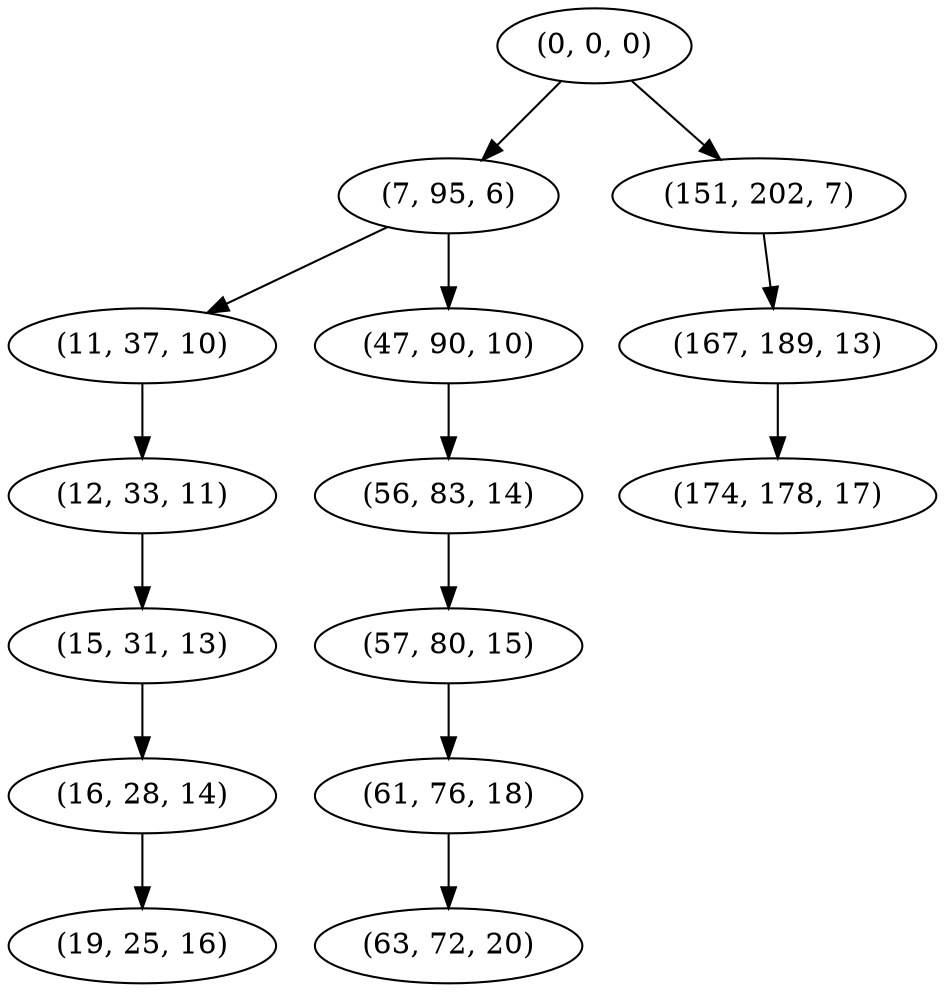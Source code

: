 digraph tree {
    "(0, 0, 0)";
    "(7, 95, 6)";
    "(11, 37, 10)";
    "(12, 33, 11)";
    "(15, 31, 13)";
    "(16, 28, 14)";
    "(19, 25, 16)";
    "(47, 90, 10)";
    "(56, 83, 14)";
    "(57, 80, 15)";
    "(61, 76, 18)";
    "(63, 72, 20)";
    "(151, 202, 7)";
    "(167, 189, 13)";
    "(174, 178, 17)";
    "(0, 0, 0)" -> "(7, 95, 6)";
    "(0, 0, 0)" -> "(151, 202, 7)";
    "(7, 95, 6)" -> "(11, 37, 10)";
    "(7, 95, 6)" -> "(47, 90, 10)";
    "(11, 37, 10)" -> "(12, 33, 11)";
    "(12, 33, 11)" -> "(15, 31, 13)";
    "(15, 31, 13)" -> "(16, 28, 14)";
    "(16, 28, 14)" -> "(19, 25, 16)";
    "(47, 90, 10)" -> "(56, 83, 14)";
    "(56, 83, 14)" -> "(57, 80, 15)";
    "(57, 80, 15)" -> "(61, 76, 18)";
    "(61, 76, 18)" -> "(63, 72, 20)";
    "(151, 202, 7)" -> "(167, 189, 13)";
    "(167, 189, 13)" -> "(174, 178, 17)";
}
